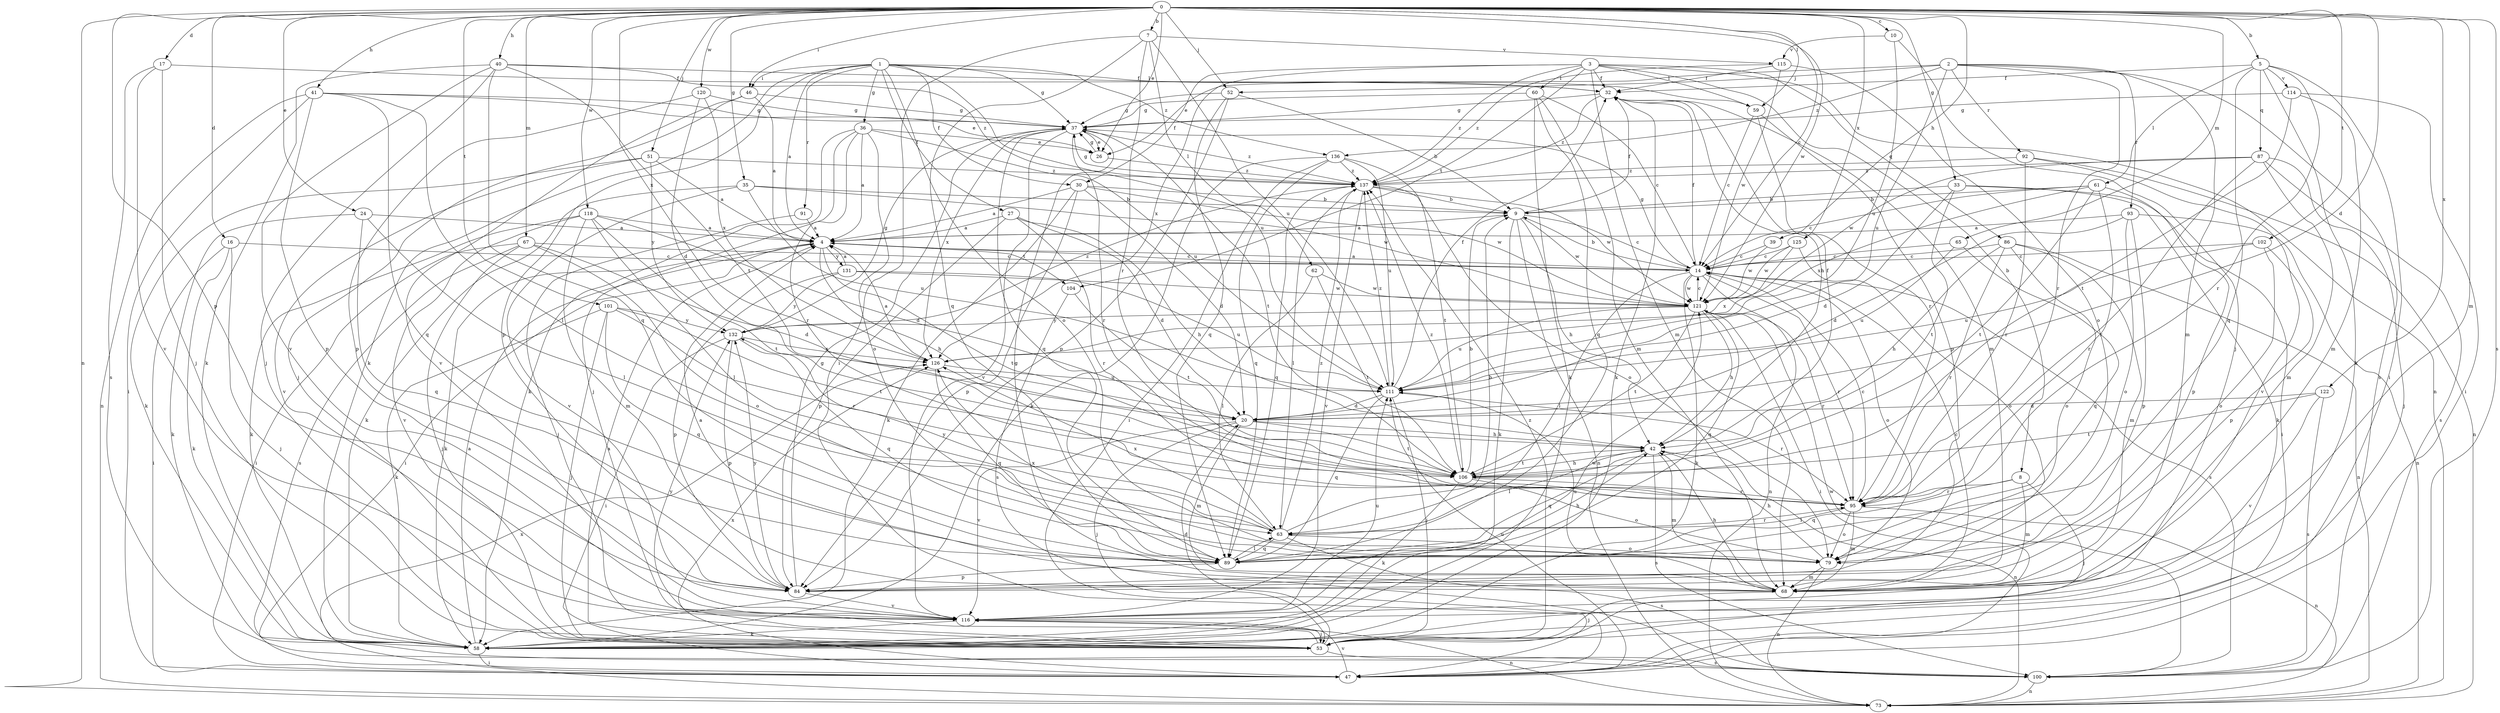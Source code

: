 strict digraph  {
0;
1;
2;
3;
4;
5;
7;
8;
9;
10;
14;
16;
17;
20;
24;
26;
27;
30;
32;
33;
35;
36;
37;
39;
40;
41;
42;
46;
47;
51;
52;
53;
58;
59;
60;
61;
62;
63;
65;
67;
68;
73;
79;
84;
86;
87;
89;
91;
92;
93;
95;
100;
101;
102;
104;
106;
111;
114;
115;
116;
118;
120;
121;
122;
125;
126;
131;
132;
136;
137;
0 -> 5  [label=b];
0 -> 7  [label=b];
0 -> 10  [label=c];
0 -> 14  [label=c];
0 -> 16  [label=d];
0 -> 17  [label=d];
0 -> 20  [label=d];
0 -> 24  [label=e];
0 -> 26  [label=e];
0 -> 33  [label=g];
0 -> 35  [label=g];
0 -> 39  [label=h];
0 -> 40  [label=h];
0 -> 41  [label=h];
0 -> 46  [label=i];
0 -> 51  [label=j];
0 -> 52  [label=j];
0 -> 59  [label=l];
0 -> 65  [label=m];
0 -> 67  [label=m];
0 -> 68  [label=m];
0 -> 73  [label=n];
0 -> 84  [label=p];
0 -> 100  [label=s];
0 -> 101  [label=t];
0 -> 102  [label=t];
0 -> 118  [label=w];
0 -> 120  [label=w];
0 -> 121  [label=w];
0 -> 122  [label=x];
0 -> 125  [label=x];
0 -> 126  [label=x];
1 -> 4  [label=a];
1 -> 27  [label=f];
1 -> 30  [label=f];
1 -> 36  [label=g];
1 -> 37  [label=g];
1 -> 46  [label=i];
1 -> 58  [label=k];
1 -> 59  [label=l];
1 -> 79  [label=o];
1 -> 84  [label=p];
1 -> 91  [label=r];
1 -> 111  [label=u];
1 -> 136  [label=z];
2 -> 26  [label=e];
2 -> 52  [label=j];
2 -> 68  [label=m];
2 -> 92  [label=r];
2 -> 93  [label=r];
2 -> 95  [label=r];
2 -> 100  [label=s];
2 -> 111  [label=u];
2 -> 136  [label=z];
3 -> 8  [label=b];
3 -> 30  [label=f];
3 -> 32  [label=f];
3 -> 59  [label=l];
3 -> 60  [label=l];
3 -> 68  [label=m];
3 -> 73  [label=n];
3 -> 86  [label=q];
3 -> 104  [label=t];
3 -> 126  [label=x];
3 -> 137  [label=z];
4 -> 14  [label=c];
4 -> 42  [label=h];
4 -> 47  [label=i];
4 -> 58  [label=k];
4 -> 104  [label=t];
4 -> 106  [label=t];
4 -> 131  [label=y];
5 -> 32  [label=f];
5 -> 47  [label=i];
5 -> 58  [label=k];
5 -> 61  [label=l];
5 -> 87  [label=q];
5 -> 89  [label=q];
5 -> 95  [label=r];
5 -> 114  [label=v];
7 -> 47  [label=i];
7 -> 62  [label=l];
7 -> 89  [label=q];
7 -> 95  [label=r];
7 -> 111  [label=u];
7 -> 115  [label=v];
8 -> 53  [label=j];
8 -> 68  [label=m];
8 -> 89  [label=q];
8 -> 95  [label=r];
9 -> 4  [label=a];
9 -> 14  [label=c];
9 -> 32  [label=f];
9 -> 42  [label=h];
9 -> 58  [label=k];
9 -> 73  [label=n];
9 -> 121  [label=w];
10 -> 53  [label=j];
10 -> 111  [label=u];
10 -> 115  [label=v];
14 -> 4  [label=a];
14 -> 9  [label=b];
14 -> 32  [label=f];
14 -> 37  [label=g];
14 -> 58  [label=k];
14 -> 63  [label=l];
14 -> 73  [label=n];
14 -> 79  [label=o];
14 -> 95  [label=r];
14 -> 100  [label=s];
14 -> 121  [label=w];
16 -> 14  [label=c];
16 -> 47  [label=i];
16 -> 53  [label=j];
16 -> 58  [label=k];
17 -> 32  [label=f];
17 -> 53  [label=j];
17 -> 100  [label=s];
17 -> 116  [label=v];
20 -> 42  [label=h];
20 -> 53  [label=j];
20 -> 68  [label=m];
20 -> 106  [label=t];
20 -> 116  [label=v];
24 -> 4  [label=a];
24 -> 58  [label=k];
24 -> 63  [label=l];
24 -> 89  [label=q];
26 -> 37  [label=g];
26 -> 137  [label=z];
27 -> 4  [label=a];
27 -> 20  [label=d];
27 -> 42  [label=h];
27 -> 84  [label=p];
27 -> 95  [label=r];
30 -> 4  [label=a];
30 -> 9  [label=b];
30 -> 20  [label=d];
30 -> 58  [label=k];
30 -> 84  [label=p];
30 -> 121  [label=w];
32 -> 37  [label=g];
32 -> 42  [label=h];
32 -> 58  [label=k];
32 -> 68  [label=m];
32 -> 137  [label=z];
33 -> 9  [label=b];
33 -> 20  [label=d];
33 -> 47  [label=i];
33 -> 58  [label=k];
33 -> 106  [label=t];
35 -> 9  [label=b];
35 -> 58  [label=k];
35 -> 111  [label=u];
35 -> 116  [label=v];
35 -> 121  [label=w];
36 -> 4  [label=a];
36 -> 26  [label=e];
36 -> 53  [label=j];
36 -> 58  [label=k];
36 -> 79  [label=o];
36 -> 95  [label=r];
36 -> 111  [label=u];
37 -> 26  [label=e];
37 -> 89  [label=q];
37 -> 95  [label=r];
37 -> 106  [label=t];
37 -> 116  [label=v];
37 -> 126  [label=x];
37 -> 137  [label=z];
39 -> 14  [label=c];
39 -> 121  [label=w];
40 -> 32  [label=f];
40 -> 53  [label=j];
40 -> 58  [label=k];
40 -> 89  [label=q];
40 -> 106  [label=t];
40 -> 116  [label=v];
40 -> 137  [label=z];
41 -> 26  [label=e];
41 -> 37  [label=g];
41 -> 47  [label=i];
41 -> 63  [label=l];
41 -> 73  [label=n];
41 -> 84  [label=p];
41 -> 89  [label=q];
42 -> 32  [label=f];
42 -> 63  [label=l];
42 -> 68  [label=m];
42 -> 73  [label=n];
42 -> 89  [label=q];
42 -> 100  [label=s];
42 -> 106  [label=t];
46 -> 4  [label=a];
46 -> 37  [label=g];
46 -> 53  [label=j];
46 -> 116  [label=v];
47 -> 111  [label=u];
47 -> 116  [label=v];
47 -> 126  [label=x];
51 -> 4  [label=a];
51 -> 58  [label=k];
51 -> 116  [label=v];
51 -> 132  [label=y];
51 -> 137  [label=z];
52 -> 9  [label=b];
52 -> 37  [label=g];
52 -> 84  [label=p];
52 -> 89  [label=q];
53 -> 4  [label=a];
53 -> 20  [label=d];
53 -> 100  [label=s];
53 -> 132  [label=y];
53 -> 137  [label=z];
58 -> 4  [label=a];
58 -> 47  [label=i];
59 -> 14  [label=c];
59 -> 84  [label=p];
59 -> 95  [label=r];
60 -> 14  [label=c];
60 -> 37  [label=g];
60 -> 58  [label=k];
60 -> 68  [label=m];
60 -> 89  [label=q];
61 -> 9  [label=b];
61 -> 14  [label=c];
61 -> 84  [label=p];
61 -> 95  [label=r];
61 -> 106  [label=t];
61 -> 126  [label=x];
62 -> 63  [label=l];
62 -> 106  [label=t];
62 -> 121  [label=w];
63 -> 9  [label=b];
63 -> 79  [label=o];
63 -> 89  [label=q];
63 -> 95  [label=r];
63 -> 100  [label=s];
63 -> 126  [label=x];
63 -> 132  [label=y];
63 -> 137  [label=z];
65 -> 14  [label=c];
65 -> 89  [label=q];
65 -> 111  [label=u];
67 -> 14  [label=c];
67 -> 20  [label=d];
67 -> 47  [label=i];
67 -> 53  [label=j];
67 -> 79  [label=o];
67 -> 100  [label=s];
68 -> 4  [label=a];
68 -> 14  [label=c];
68 -> 37  [label=g];
68 -> 42  [label=h];
68 -> 53  [label=j];
68 -> 111  [label=u];
73 -> 126  [label=x];
79 -> 42  [label=h];
79 -> 68  [label=m];
79 -> 73  [label=n];
79 -> 126  [label=x];
84 -> 37  [label=g];
84 -> 116  [label=v];
84 -> 132  [label=y];
86 -> 14  [label=c];
86 -> 42  [label=h];
86 -> 68  [label=m];
86 -> 73  [label=n];
86 -> 79  [label=o];
86 -> 95  [label=r];
87 -> 53  [label=j];
87 -> 68  [label=m];
87 -> 95  [label=r];
87 -> 100  [label=s];
87 -> 121  [label=w];
87 -> 137  [label=z];
89 -> 42  [label=h];
89 -> 63  [label=l];
89 -> 84  [label=p];
91 -> 4  [label=a];
91 -> 53  [label=j];
92 -> 73  [label=n];
92 -> 95  [label=r];
92 -> 116  [label=v];
92 -> 137  [label=z];
93 -> 4  [label=a];
93 -> 20  [label=d];
93 -> 73  [label=n];
93 -> 79  [label=o];
93 -> 84  [label=p];
95 -> 14  [label=c];
95 -> 63  [label=l];
95 -> 68  [label=m];
95 -> 73  [label=n];
95 -> 79  [label=o];
100 -> 73  [label=n];
100 -> 121  [label=w];
101 -> 53  [label=j];
101 -> 58  [label=k];
101 -> 89  [label=q];
101 -> 95  [label=r];
101 -> 106  [label=t];
101 -> 132  [label=y];
102 -> 14  [label=c];
102 -> 79  [label=o];
102 -> 84  [label=p];
102 -> 111  [label=u];
104 -> 100  [label=s];
104 -> 106  [label=t];
106 -> 9  [label=b];
106 -> 42  [label=h];
106 -> 58  [label=k];
106 -> 79  [label=o];
106 -> 95  [label=r];
106 -> 137  [label=z];
111 -> 20  [label=d];
111 -> 32  [label=f];
111 -> 53  [label=j];
111 -> 89  [label=q];
111 -> 95  [label=r];
111 -> 137  [label=z];
114 -> 37  [label=g];
114 -> 47  [label=i];
114 -> 68  [label=m];
114 -> 106  [label=t];
115 -> 32  [label=f];
115 -> 79  [label=o];
115 -> 121  [label=w];
115 -> 137  [label=z];
116 -> 53  [label=j];
116 -> 58  [label=k];
116 -> 73  [label=n];
116 -> 111  [label=u];
116 -> 121  [label=w];
118 -> 4  [label=a];
118 -> 20  [label=d];
118 -> 58  [label=k];
118 -> 63  [label=l];
118 -> 68  [label=m];
118 -> 106  [label=t];
118 -> 116  [label=v];
120 -> 20  [label=d];
120 -> 37  [label=g];
120 -> 84  [label=p];
120 -> 126  [label=x];
121 -> 14  [label=c];
121 -> 42  [label=h];
121 -> 47  [label=i];
121 -> 89  [label=q];
121 -> 95  [label=r];
121 -> 106  [label=t];
121 -> 111  [label=u];
121 -> 132  [label=y];
122 -> 20  [label=d];
122 -> 100  [label=s];
122 -> 106  [label=t];
122 -> 116  [label=v];
125 -> 14  [label=c];
125 -> 79  [label=o];
125 -> 121  [label=w];
125 -> 126  [label=x];
126 -> 4  [label=a];
126 -> 89  [label=q];
126 -> 111  [label=u];
131 -> 4  [label=a];
131 -> 84  [label=p];
131 -> 111  [label=u];
131 -> 121  [label=w];
131 -> 132  [label=y];
132 -> 37  [label=g];
132 -> 47  [label=i];
132 -> 84  [label=p];
132 -> 89  [label=q];
132 -> 126  [label=x];
132 -> 137  [label=z];
136 -> 47  [label=i];
136 -> 58  [label=k];
136 -> 89  [label=q];
136 -> 106  [label=t];
136 -> 111  [label=u];
136 -> 137  [label=z];
137 -> 9  [label=b];
137 -> 37  [label=g];
137 -> 63  [label=l];
137 -> 79  [label=o];
137 -> 89  [label=q];
137 -> 116  [label=v];
137 -> 121  [label=w];
}
